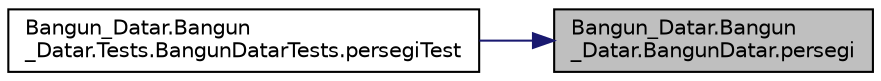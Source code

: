 digraph "Bangun_Datar.Bangun_Datar.BangunDatar.persegi"
{
 // LATEX_PDF_SIZE
  edge [fontname="Helvetica",fontsize="10",labelfontname="Helvetica",labelfontsize="10"];
  node [fontname="Helvetica",fontsize="10",shape=record];
  rankdir="RL";
  Node1 [label="Bangun_Datar.Bangun\l_Datar.BangunDatar.persegi",height=0.2,width=0.4,color="black", fillcolor="grey75", style="filled", fontcolor="black",tooltip=" "];
  Node1 -> Node2 [dir="back",color="midnightblue",fontsize="10",style="solid",fontname="Helvetica"];
  Node2 [label="Bangun_Datar.Bangun\l_Datar.Tests.BangunDatarTests.persegiTest",height=0.2,width=0.4,color="black", fillcolor="white", style="filled",URL="$class_bangun___datar_1_1_bangun___datar_1_1_tests_1_1_bangun_datar_tests.html#a4671c1b29abf66ae3b779f82e7576f0d",tooltip=" "];
}
